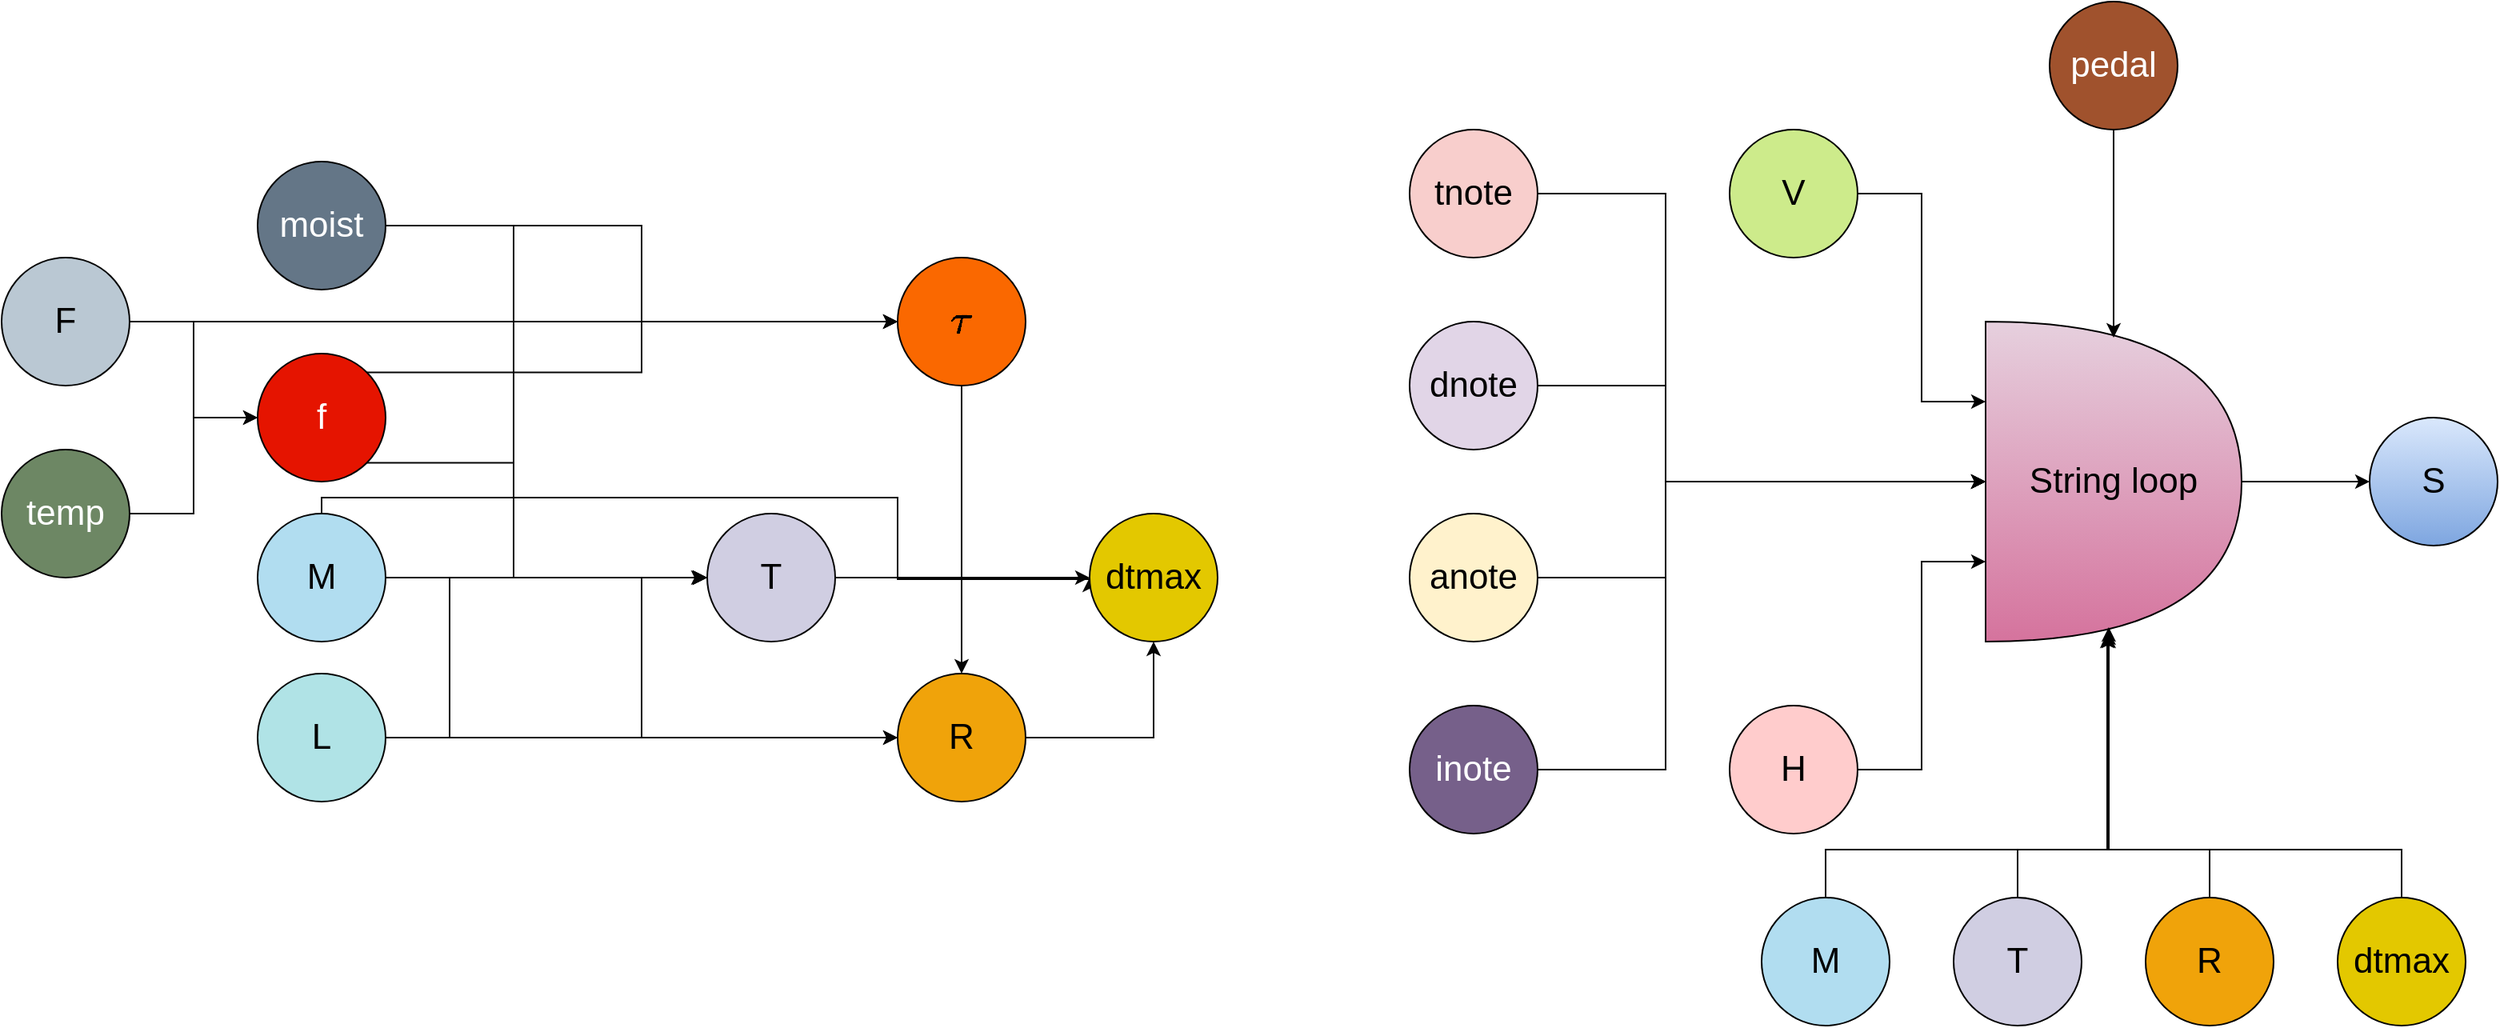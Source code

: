 <mxfile version="24.2.2" type="device">
  <diagram name="第 1 页" id="qelPbhuLzUOkDf-xWIbI">
    <mxGraphModel dx="486" dy="653" grid="1" gridSize="10" guides="1" tooltips="1" connect="1" arrows="1" fold="1" page="1" pageScale="1" pageWidth="827" pageHeight="1169" math="1" shadow="0">
      <root>
        <mxCell id="0" />
        <mxCell id="1" parent="0" />
        <mxCell id="68MBzON7sSJO-ivdht0R-1" value="&lt;font style=&quot;font-size: 22px;&quot;&gt;tnote&lt;/font&gt;" style="ellipse;whiteSpace=wrap;html=1;aspect=fixed;fillColor=#f8cecc;strokeColor=#000000;" parent="1" vertex="1">
          <mxGeometry x="1720" y="120" width="80" height="80" as="geometry" />
        </mxCell>
        <mxCell id="68MBzON7sSJO-ivdht0R-49" style="edgeStyle=orthogonalEdgeStyle;rounded=0;orthogonalLoop=1;jettySize=auto;html=1;strokeColor=#000000;" parent="1" source="68MBzON7sSJO-ivdht0R-2" target="68MBzON7sSJO-ivdht0R-42" edge="1">
          <mxGeometry relative="1" as="geometry">
            <Array as="points">
              <mxPoint x="1880" y="280" />
              <mxPoint x="1880" y="340" />
            </Array>
          </mxGeometry>
        </mxCell>
        <mxCell id="68MBzON7sSJO-ivdht0R-2" value="&lt;font style=&quot;font-size: 22px;&quot;&gt;dnote&lt;/font&gt;" style="ellipse;whiteSpace=wrap;html=1;aspect=fixed;fillColor=#e1d5e7;strokeColor=#000000;" parent="1" vertex="1">
          <mxGeometry x="1720" y="240" width="80" height="80" as="geometry" />
        </mxCell>
        <mxCell id="68MBzON7sSJO-ivdht0R-50" style="edgeStyle=orthogonalEdgeStyle;rounded=0;orthogonalLoop=1;jettySize=auto;html=1;strokeColor=#000000;" parent="1" source="68MBzON7sSJO-ivdht0R-3" target="68MBzON7sSJO-ivdht0R-42" edge="1">
          <mxGeometry relative="1" as="geometry">
            <Array as="points">
              <mxPoint x="1880" y="400" />
              <mxPoint x="1880" y="340" />
            </Array>
          </mxGeometry>
        </mxCell>
        <mxCell id="68MBzON7sSJO-ivdht0R-3" value="&lt;font style=&quot;font-size: 22px;&quot;&gt;anote&lt;/font&gt;" style="ellipse;whiteSpace=wrap;html=1;aspect=fixed;fillColor=#fff2cc;strokeColor=#000000;" parent="1" vertex="1">
          <mxGeometry x="1720" y="360" width="80" height="80" as="geometry" />
        </mxCell>
        <mxCell id="68MBzON7sSJO-ivdht0R-4" value="&lt;font style=&quot;font-size: 22px;&quot;&gt;inote&lt;/font&gt;" style="ellipse;whiteSpace=wrap;html=1;aspect=fixed;fillColor=#76608a;strokeColor=#000000;fontColor=#ffffff;" parent="1" vertex="1">
          <mxGeometry x="1720" y="480" width="80" height="80" as="geometry" />
        </mxCell>
        <mxCell id="68MBzON7sSJO-ivdht0R-31" style="edgeStyle=orthogonalEdgeStyle;rounded=0;orthogonalLoop=1;jettySize=auto;html=1;entryX=0;entryY=0.5;entryDx=0;entryDy=0;strokeColor=#050505;shadow=0;" parent="1" source="68MBzON7sSJO-ivdht0R-5" target="68MBzON7sSJO-ivdht0R-7" edge="1">
          <mxGeometry relative="1" as="geometry">
            <Array as="points">
              <mxPoint x="1120" y="500" />
              <mxPoint x="1120" y="400" />
            </Array>
          </mxGeometry>
        </mxCell>
        <mxCell id="68MBzON7sSJO-ivdht0R-35" style="edgeStyle=orthogonalEdgeStyle;rounded=0;orthogonalLoop=1;jettySize=auto;html=1;entryX=0;entryY=0.5;entryDx=0;entryDy=0;strokeColor=#050505;shadow=0;" parent="1" source="68MBzON7sSJO-ivdht0R-5" target="68MBzON7sSJO-ivdht0R-11" edge="1">
          <mxGeometry relative="1" as="geometry" />
        </mxCell>
        <mxCell id="68MBzON7sSJO-ivdht0R-5" value="&lt;font style=&quot;font-size: 22px;&quot;&gt;L&lt;/font&gt;" style="ellipse;whiteSpace=wrap;html=1;aspect=fixed;fillColor=#b0e3e6;strokeColor=#050505;shadow=0;" parent="1" vertex="1">
          <mxGeometry x="1000" y="460" width="80" height="80" as="geometry" />
        </mxCell>
        <mxCell id="68MBzON7sSJO-ivdht0R-30" style="edgeStyle=orthogonalEdgeStyle;rounded=0;orthogonalLoop=1;jettySize=auto;html=1;entryX=0;entryY=0.5;entryDx=0;entryDy=0;strokeColor=#050505;shadow=0;" parent="1" source="68MBzON7sSJO-ivdht0R-6" target="68MBzON7sSJO-ivdht0R-7" edge="1">
          <mxGeometry relative="1" as="geometry" />
        </mxCell>
        <mxCell id="68MBzON7sSJO-ivdht0R-33" style="edgeStyle=orthogonalEdgeStyle;rounded=0;orthogonalLoop=1;jettySize=auto;html=1;strokeColor=#050505;shadow=0;" parent="1" source="68MBzON7sSJO-ivdht0R-6" target="68MBzON7sSJO-ivdht0R-11" edge="1">
          <mxGeometry relative="1" as="geometry">
            <Array as="points">
              <mxPoint x="1240" y="400" />
              <mxPoint x="1240" y="500" />
            </Array>
          </mxGeometry>
        </mxCell>
        <mxCell id="68MBzON7sSJO-ivdht0R-41" style="edgeStyle=orthogonalEdgeStyle;rounded=0;orthogonalLoop=1;jettySize=auto;html=1;strokeColor=#050505;shadow=0;" parent="1" source="68MBzON7sSJO-ivdht0R-6" edge="1">
          <mxGeometry relative="1" as="geometry">
            <mxPoint x="1520" y="400" as="targetPoint" />
            <Array as="points">
              <mxPoint x="1040" y="350" />
              <mxPoint x="1400" y="350" />
              <mxPoint x="1400" y="401" />
            </Array>
          </mxGeometry>
        </mxCell>
        <mxCell id="68MBzON7sSJO-ivdht0R-6" value="&lt;font style=&quot;font-size: 22px;&quot;&gt;M&lt;/font&gt;" style="ellipse;whiteSpace=wrap;html=1;aspect=fixed;fillColor=#b1ddf0;strokeColor=#050505;shadow=0;" parent="1" vertex="1">
          <mxGeometry x="1000" y="360" width="80" height="80" as="geometry" />
        </mxCell>
        <mxCell id="68MBzON7sSJO-ivdht0R-40" style="edgeStyle=orthogonalEdgeStyle;rounded=0;orthogonalLoop=1;jettySize=auto;html=1;entryX=0;entryY=0.5;entryDx=0;entryDy=0;strokeColor=#050505;shadow=0;" parent="1" source="68MBzON7sSJO-ivdht0R-7" target="68MBzON7sSJO-ivdht0R-12" edge="1">
          <mxGeometry relative="1" as="geometry" />
        </mxCell>
        <mxCell id="68MBzON7sSJO-ivdht0R-7" value="&lt;font style=&quot;font-size: 22px;&quot;&gt;T&lt;/font&gt;" style="ellipse;whiteSpace=wrap;html=1;aspect=fixed;fillColor=#d0cee2;strokeColor=#050505;shadow=0;" parent="1" vertex="1">
          <mxGeometry x="1281" y="360" width="80" height="80" as="geometry" />
        </mxCell>
        <mxCell id="68MBzON7sSJO-ivdht0R-17" style="edgeStyle=orthogonalEdgeStyle;rounded=0;orthogonalLoop=1;jettySize=auto;html=1;entryX=0;entryY=0.5;entryDx=0;entryDy=0;strokeColor=#050505;shadow=0;" parent="1" source="68MBzON7sSJO-ivdht0R-8" target="68MBzON7sSJO-ivdht0R-9" edge="1">
          <mxGeometry relative="1" as="geometry" />
        </mxCell>
        <mxCell id="68MBzON7sSJO-ivdht0R-21" style="edgeStyle=orthogonalEdgeStyle;rounded=0;orthogonalLoop=1;jettySize=auto;html=1;entryX=0;entryY=0.5;entryDx=0;entryDy=0;strokeColor=#050505;shadow=0;" parent="1" source="68MBzON7sSJO-ivdht0R-8" target="68MBzON7sSJO-ivdht0R-10" edge="1">
          <mxGeometry relative="1" as="geometry" />
        </mxCell>
        <mxCell id="68MBzON7sSJO-ivdht0R-8" value="&lt;font style=&quot;font-size: 22px;&quot;&gt;F&lt;/font&gt;" style="ellipse;whiteSpace=wrap;html=1;aspect=fixed;fillColor=#bac8d3;strokeColor=#050505;shadow=0;" parent="1" vertex="1">
          <mxGeometry x="840" y="200" width="80" height="80" as="geometry" />
        </mxCell>
        <mxCell id="68MBzON7sSJO-ivdht0R-19" style="edgeStyle=orthogonalEdgeStyle;rounded=0;orthogonalLoop=1;jettySize=auto;html=1;entryX=0;entryY=0.5;entryDx=0;entryDy=0;exitX=1;exitY=0;exitDx=0;exitDy=0;strokeColor=#050505;shadow=0;" parent="1" source="68MBzON7sSJO-ivdht0R-9" target="68MBzON7sSJO-ivdht0R-10" edge="1">
          <mxGeometry relative="1" as="geometry" />
        </mxCell>
        <mxCell id="68MBzON7sSJO-ivdht0R-29" style="edgeStyle=orthogonalEdgeStyle;rounded=0;orthogonalLoop=1;jettySize=auto;html=1;entryX=0;entryY=0.5;entryDx=0;entryDy=0;exitX=1;exitY=1;exitDx=0;exitDy=0;strokeColor=#050505;shadow=0;" parent="1" source="68MBzON7sSJO-ivdht0R-9" target="68MBzON7sSJO-ivdht0R-7" edge="1">
          <mxGeometry relative="1" as="geometry">
            <Array as="points">
              <mxPoint x="1160" y="328" />
              <mxPoint x="1160" y="400" />
            </Array>
          </mxGeometry>
        </mxCell>
        <mxCell id="68MBzON7sSJO-ivdht0R-9" value="&lt;span style=&quot;font-size: 22px;&quot;&gt;f&lt;/span&gt;" style="ellipse;whiteSpace=wrap;html=1;aspect=fixed;fillColor=#e51400;strokeColor=#050505;fontColor=#ffffff;shadow=0;" parent="1" vertex="1">
          <mxGeometry x="1000" y="260" width="80" height="80" as="geometry" />
        </mxCell>
        <mxCell id="68MBzON7sSJO-ivdht0R-32" style="edgeStyle=orthogonalEdgeStyle;rounded=0;orthogonalLoop=1;jettySize=auto;html=1;entryX=0.5;entryY=0;entryDx=0;entryDy=0;strokeColor=#050505;shadow=0;" parent="1" source="68MBzON7sSJO-ivdht0R-10" target="68MBzON7sSJO-ivdht0R-11" edge="1">
          <mxGeometry relative="1" as="geometry" />
        </mxCell>
        <mxCell id="68MBzON7sSJO-ivdht0R-10" value="&lt;span style=&quot;font-size: 22px;&quot;&gt;$$\tau$$&lt;/span&gt;" style="ellipse;whiteSpace=wrap;html=1;aspect=fixed;fillColor=#fa6800;strokeColor=#050505;fontColor=#000000;shadow=0;" parent="1" vertex="1">
          <mxGeometry x="1400" y="200" width="80" height="80" as="geometry" />
        </mxCell>
        <mxCell id="68MBzON7sSJO-ivdht0R-39" style="edgeStyle=orthogonalEdgeStyle;rounded=0;orthogonalLoop=1;jettySize=auto;html=1;entryX=0.5;entryY=1;entryDx=0;entryDy=0;strokeColor=#050505;shadow=0;" parent="1" source="68MBzON7sSJO-ivdht0R-11" target="68MBzON7sSJO-ivdht0R-12" edge="1">
          <mxGeometry relative="1" as="geometry" />
        </mxCell>
        <mxCell id="68MBzON7sSJO-ivdht0R-11" value="&lt;font style=&quot;font-size: 22px;&quot;&gt;R&lt;/font&gt;" style="ellipse;whiteSpace=wrap;html=1;aspect=fixed;fillColor=#f0a30a;strokeColor=#050505;fontColor=#000000;shadow=0;" parent="1" vertex="1">
          <mxGeometry x="1400" y="460" width="80" height="80" as="geometry" />
        </mxCell>
        <mxCell id="68MBzON7sSJO-ivdht0R-12" value="&lt;font style=&quot;font-size: 22px;&quot;&gt;dtmax&lt;/font&gt;" style="ellipse;whiteSpace=wrap;html=1;aspect=fixed;fillColor=#e3c800;strokeColor=#050505;fontColor=#000000;shadow=0;" parent="1" vertex="1">
          <mxGeometry x="1520" y="360" width="80" height="80" as="geometry" />
        </mxCell>
        <mxCell id="68MBzON7sSJO-ivdht0R-18" style="edgeStyle=orthogonalEdgeStyle;rounded=0;orthogonalLoop=1;jettySize=auto;html=1;entryX=0;entryY=0.5;entryDx=0;entryDy=0;strokeColor=#050505;shadow=0;" parent="1" source="68MBzON7sSJO-ivdht0R-14" target="68MBzON7sSJO-ivdht0R-9" edge="1">
          <mxGeometry relative="1" as="geometry" />
        </mxCell>
        <mxCell id="68MBzON7sSJO-ivdht0R-14" value="&lt;font style=&quot;font-size: 22px;&quot;&gt;temp&lt;/font&gt;" style="ellipse;whiteSpace=wrap;html=1;aspect=fixed;fillColor=#6d8764;strokeColor=#050505;fontColor=#ffffff;shadow=0;" parent="1" vertex="1">
          <mxGeometry x="840" y="320" width="80" height="80" as="geometry" />
        </mxCell>
        <mxCell id="68MBzON7sSJO-ivdht0R-20" style="edgeStyle=orthogonalEdgeStyle;rounded=0;orthogonalLoop=1;jettySize=auto;html=1;entryX=0;entryY=0.5;entryDx=0;entryDy=0;strokeColor=#050505;shadow=0;" parent="1" source="68MBzON7sSJO-ivdht0R-15" target="68MBzON7sSJO-ivdht0R-10" edge="1">
          <mxGeometry relative="1" as="geometry" />
        </mxCell>
        <mxCell id="68MBzON7sSJO-ivdht0R-15" value="&lt;font style=&quot;font-size: 22px;&quot;&gt;moist&lt;/font&gt;" style="ellipse;whiteSpace=wrap;html=1;aspect=fixed;fillColor=#647687;strokeColor=#050505;fontColor=#ffffff;shadow=0;" parent="1" vertex="1">
          <mxGeometry x="1000" y="140" width="80" height="80" as="geometry" />
        </mxCell>
        <mxCell id="68MBzON7sSJO-ivdht0R-16" value="&lt;font style=&quot;font-size: 22px;&quot;&gt;pedal&lt;/font&gt;" style="ellipse;whiteSpace=wrap;html=1;aspect=fixed;fillColor=#a0522d;strokeColor=#000000;fontColor=#ffffff;" parent="1" vertex="1">
          <mxGeometry x="2120" y="40" width="80" height="80" as="geometry" />
        </mxCell>
        <mxCell id="68MBzON7sSJO-ivdht0R-27" value="" style="endArrow=classic;html=1;rounded=0;exitX=1;exitY=0.5;exitDx=0;exitDy=0;strokeColor=#050505;shadow=0;" parent="1" source="68MBzON7sSJO-ivdht0R-15" edge="1">
          <mxGeometry width="50" height="50" relative="1" as="geometry">
            <mxPoint x="750" y="490" as="sourcePoint" />
            <mxPoint x="1280" y="400" as="targetPoint" />
            <Array as="points">
              <mxPoint x="1160" y="180" />
              <mxPoint x="1160" y="400" />
            </Array>
          </mxGeometry>
        </mxCell>
        <mxCell id="68MBzON7sSJO-ivdht0R-37" value="&lt;font style=&quot;font-size: 22px;&quot;&gt;V&lt;/font&gt;" style="ellipse;whiteSpace=wrap;html=1;aspect=fixed;fillColor=#cdeb8b;strokeColor=#000000;" parent="1" vertex="1">
          <mxGeometry x="1920" y="120" width="80" height="80" as="geometry" />
        </mxCell>
        <mxCell id="68MBzON7sSJO-ivdht0R-38" value="&lt;font style=&quot;font-size: 22px;&quot;&gt;H&lt;br&gt;&lt;/font&gt;" style="ellipse;whiteSpace=wrap;html=1;aspect=fixed;fillColor=#ffcccc;strokeColor=#000000;" parent="1" vertex="1">
          <mxGeometry x="1920" y="480" width="80" height="80" as="geometry" />
        </mxCell>
        <mxCell id="68MBzON7sSJO-ivdht0R-54" style="edgeStyle=orthogonalEdgeStyle;rounded=0;orthogonalLoop=1;jettySize=auto;html=1;entryX=0;entryY=0.5;entryDx=0;entryDy=0;strokeColor=#000000;" parent="1" source="68MBzON7sSJO-ivdht0R-42" target="68MBzON7sSJO-ivdht0R-53" edge="1">
          <mxGeometry relative="1" as="geometry" />
        </mxCell>
        <mxCell id="68MBzON7sSJO-ivdht0R-42" value="&lt;font style=&quot;font-size: 22px;&quot;&gt;String loop&lt;/font&gt;" style="shape=or;whiteSpace=wrap;html=1;fillColor=#e6d0de;gradientColor=#d5739d;strokeColor=#000000;" parent="1" vertex="1">
          <mxGeometry x="2080" y="240" width="160" height="200" as="geometry" />
        </mxCell>
        <mxCell id="68MBzON7sSJO-ivdht0R-43" style="edgeStyle=orthogonalEdgeStyle;rounded=0;orthogonalLoop=1;jettySize=auto;html=1;strokeColor=#000000;" parent="1" source="68MBzON7sSJO-ivdht0R-16" edge="1">
          <mxGeometry relative="1" as="geometry">
            <mxPoint x="2160" y="250" as="targetPoint" />
          </mxGeometry>
        </mxCell>
        <mxCell id="68MBzON7sSJO-ivdht0R-46" style="edgeStyle=orthogonalEdgeStyle;rounded=0;orthogonalLoop=1;jettySize=auto;html=1;entryX=0;entryY=0.25;entryDx=0;entryDy=0;entryPerimeter=0;strokeColor=#000000;" parent="1" source="68MBzON7sSJO-ivdht0R-37" target="68MBzON7sSJO-ivdht0R-42" edge="1">
          <mxGeometry relative="1" as="geometry" />
        </mxCell>
        <mxCell id="68MBzON7sSJO-ivdht0R-47" style="edgeStyle=orthogonalEdgeStyle;rounded=0;orthogonalLoop=1;jettySize=auto;html=1;entryX=0;entryY=0.75;entryDx=0;entryDy=0;entryPerimeter=0;strokeColor=#000000;" parent="1" source="68MBzON7sSJO-ivdht0R-38" target="68MBzON7sSJO-ivdht0R-42" edge="1">
          <mxGeometry relative="1" as="geometry" />
        </mxCell>
        <mxCell id="68MBzON7sSJO-ivdht0R-48" style="edgeStyle=orthogonalEdgeStyle;rounded=0;orthogonalLoop=1;jettySize=auto;html=1;entryX=0;entryY=0.5;entryDx=0;entryDy=0;entryPerimeter=0;strokeColor=#000000;" parent="1" source="68MBzON7sSJO-ivdht0R-1" target="68MBzON7sSJO-ivdht0R-42" edge="1">
          <mxGeometry relative="1" as="geometry">
            <Array as="points">
              <mxPoint x="1880" y="160" />
              <mxPoint x="1880" y="340" />
            </Array>
          </mxGeometry>
        </mxCell>
        <mxCell id="68MBzON7sSJO-ivdht0R-51" style="edgeStyle=orthogonalEdgeStyle;rounded=0;orthogonalLoop=1;jettySize=auto;html=1;entryX=0;entryY=0.5;entryDx=0;entryDy=0;entryPerimeter=0;strokeColor=#000000;" parent="1" source="68MBzON7sSJO-ivdht0R-4" target="68MBzON7sSJO-ivdht0R-42" edge="1">
          <mxGeometry relative="1" as="geometry">
            <Array as="points">
              <mxPoint x="1880" y="520" />
              <mxPoint x="1880" y="340" />
            </Array>
          </mxGeometry>
        </mxCell>
        <mxCell id="68MBzON7sSJO-ivdht0R-53" value="&lt;font style=&quot;font-size: 22px;&quot;&gt;S&lt;/font&gt;" style="ellipse;whiteSpace=wrap;html=1;aspect=fixed;fillColor=#dae8fc;strokeColor=#000000;gradientColor=#7ea6e0;" parent="1" vertex="1">
          <mxGeometry x="2320" y="300" width="80" height="80" as="geometry" />
        </mxCell>
        <mxCell id="68MBzON7sSJO-ivdht0R-55" value="&lt;font style=&quot;font-size: 22px;&quot;&gt;M&lt;/font&gt;" style="ellipse;whiteSpace=wrap;html=1;aspect=fixed;fillColor=#b1ddf0;strokeColor=#000000;" parent="1" vertex="1">
          <mxGeometry x="1940" y="600" width="80" height="80" as="geometry" />
        </mxCell>
        <mxCell id="68MBzON7sSJO-ivdht0R-56" value="&lt;font style=&quot;font-size: 22px;&quot;&gt;T&lt;/font&gt;" style="ellipse;whiteSpace=wrap;html=1;aspect=fixed;fillColor=#d0cee2;strokeColor=#000000;" parent="1" vertex="1">
          <mxGeometry x="2060" y="600" width="80" height="80" as="geometry" />
        </mxCell>
        <mxCell id="68MBzON7sSJO-ivdht0R-57" value="&lt;font style=&quot;font-size: 22px;&quot;&gt;R&lt;/font&gt;" style="ellipse;whiteSpace=wrap;html=1;aspect=fixed;fillColor=#f0a30a;strokeColor=#000000;fontColor=#000000;" parent="1" vertex="1">
          <mxGeometry x="2180" y="600" width="80" height="80" as="geometry" />
        </mxCell>
        <mxCell id="68MBzON7sSJO-ivdht0R-58" value="&lt;font style=&quot;font-size: 22px;&quot;&gt;dtmax&lt;/font&gt;" style="ellipse;whiteSpace=wrap;html=1;aspect=fixed;fillColor=#e3c800;strokeColor=#000000;fontColor=#000000;" parent="1" vertex="1">
          <mxGeometry x="2300" y="600" width="80" height="80" as="geometry" />
        </mxCell>
        <mxCell id="68MBzON7sSJO-ivdht0R-59" style="edgeStyle=orthogonalEdgeStyle;rounded=0;orthogonalLoop=1;jettySize=auto;html=1;entryX=0.481;entryY=0.965;entryDx=0;entryDy=0;entryPerimeter=0;strokeColor=#000000;" parent="1" source="68MBzON7sSJO-ivdht0R-55" target="68MBzON7sSJO-ivdht0R-42" edge="1">
          <mxGeometry relative="1" as="geometry">
            <Array as="points">
              <mxPoint x="1980" y="570" />
              <mxPoint x="2157" y="570" />
            </Array>
          </mxGeometry>
        </mxCell>
        <mxCell id="68MBzON7sSJO-ivdht0R-60" style="edgeStyle=orthogonalEdgeStyle;rounded=0;orthogonalLoop=1;jettySize=auto;html=1;entryX=0.481;entryY=0.955;entryDx=0;entryDy=0;entryPerimeter=0;strokeColor=#000000;" parent="1" source="68MBzON7sSJO-ivdht0R-56" target="68MBzON7sSJO-ivdht0R-42" edge="1">
          <mxGeometry relative="1" as="geometry">
            <Array as="points">
              <mxPoint x="2100" y="570" />
              <mxPoint x="2157" y="570" />
            </Array>
          </mxGeometry>
        </mxCell>
        <mxCell id="68MBzON7sSJO-ivdht0R-61" style="edgeStyle=orthogonalEdgeStyle;rounded=0;orthogonalLoop=1;jettySize=auto;html=1;entryX=0.481;entryY=0.975;entryDx=0;entryDy=0;entryPerimeter=0;strokeColor=#000000;" parent="1" source="68MBzON7sSJO-ivdht0R-57" target="68MBzON7sSJO-ivdht0R-42" edge="1">
          <mxGeometry relative="1" as="geometry">
            <Array as="points">
              <mxPoint x="2220" y="570" />
              <mxPoint x="2157" y="570" />
            </Array>
          </mxGeometry>
        </mxCell>
        <mxCell id="68MBzON7sSJO-ivdht0R-62" style="edgeStyle=orthogonalEdgeStyle;rounded=0;orthogonalLoop=1;jettySize=auto;html=1;entryX=0.475;entryY=0.975;entryDx=0;entryDy=0;entryPerimeter=0;strokeColor=#000000;" parent="1" source="68MBzON7sSJO-ivdht0R-58" target="68MBzON7sSJO-ivdht0R-42" edge="1">
          <mxGeometry relative="1" as="geometry">
            <Array as="points">
              <mxPoint x="2340" y="570" />
              <mxPoint x="2156" y="570" />
            </Array>
          </mxGeometry>
        </mxCell>
      </root>
    </mxGraphModel>
  </diagram>
</mxfile>
